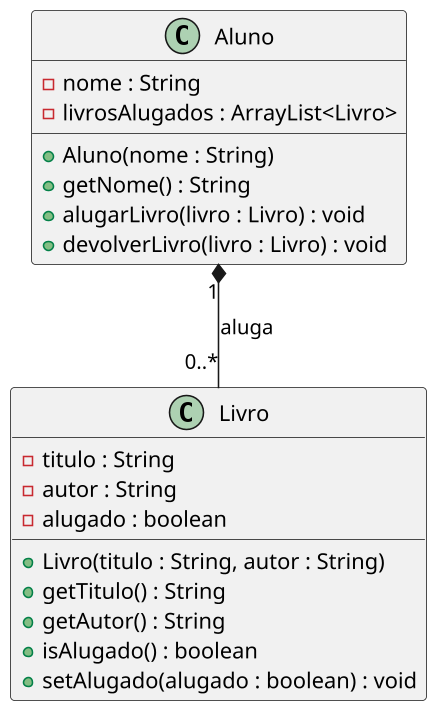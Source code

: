 @startuml diagrama

skinparam dpi 150
class Livro {
    - titulo : String
    - autor : String
    - alugado : boolean
    + Livro(titulo : String, autor : String)
    + getTitulo() : String
    + getAutor() : String
    + isAlugado() : boolean
    + setAlugado(alugado : boolean) : void
}

class Aluno {
    - nome : String
    - livrosAlugados : ArrayList<Livro>
    + Aluno(nome : String)
    + getNome() : String
    + alugarLivro(livro : Livro) : void
    + devolverLivro(livro : Livro) : void
}



Aluno "1" *-- "0..*" Livro : aluga

@enduml
